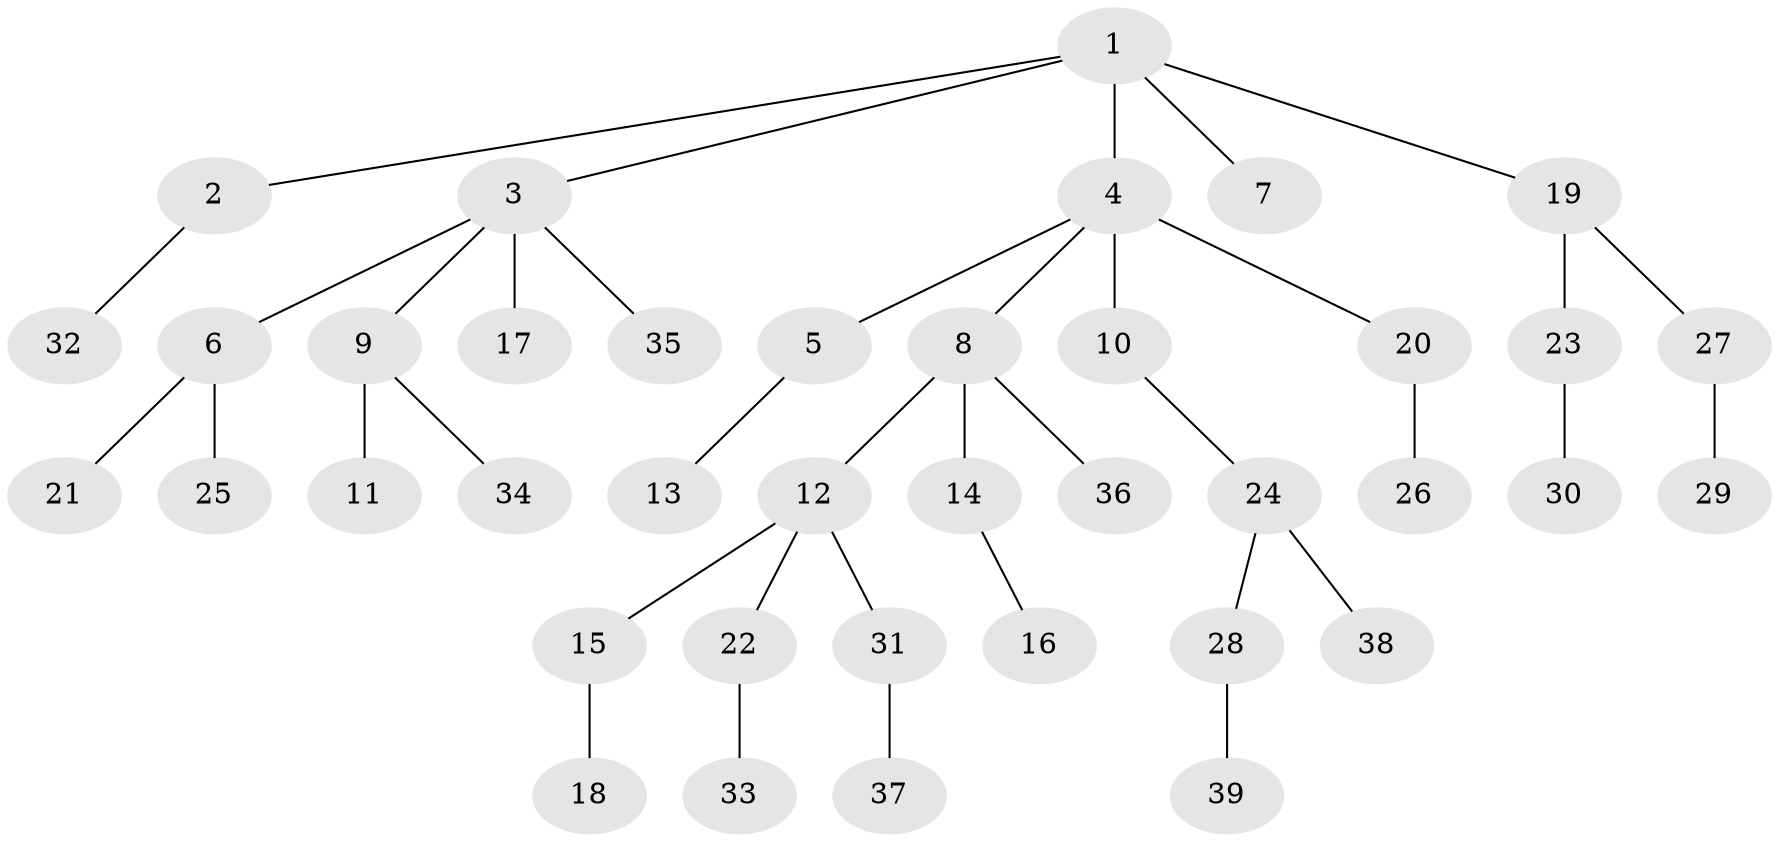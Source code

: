 // original degree distribution, {6: 0.01282051282051282, 2: 0.21794871794871795, 3: 0.1282051282051282, 4: 0.07692307692307693, 5: 0.05128205128205128, 1: 0.5128205128205128}
// Generated by graph-tools (version 1.1) at 2025/36/03/09/25 02:36:34]
// undirected, 39 vertices, 38 edges
graph export_dot {
graph [start="1"]
  node [color=gray90,style=filled];
  1;
  2;
  3;
  4;
  5;
  6;
  7;
  8;
  9;
  10;
  11;
  12;
  13;
  14;
  15;
  16;
  17;
  18;
  19;
  20;
  21;
  22;
  23;
  24;
  25;
  26;
  27;
  28;
  29;
  30;
  31;
  32;
  33;
  34;
  35;
  36;
  37;
  38;
  39;
  1 -- 2 [weight=1.0];
  1 -- 3 [weight=1.0];
  1 -- 4 [weight=1.0];
  1 -- 7 [weight=1.0];
  1 -- 19 [weight=1.0];
  2 -- 32 [weight=1.0];
  3 -- 6 [weight=1.0];
  3 -- 9 [weight=1.0];
  3 -- 17 [weight=1.0];
  3 -- 35 [weight=1.0];
  4 -- 5 [weight=1.0];
  4 -- 8 [weight=1.0];
  4 -- 10 [weight=3.0];
  4 -- 20 [weight=1.0];
  5 -- 13 [weight=1.0];
  6 -- 21 [weight=1.0];
  6 -- 25 [weight=1.0];
  8 -- 12 [weight=1.0];
  8 -- 14 [weight=1.0];
  8 -- 36 [weight=1.0];
  9 -- 11 [weight=1.0];
  9 -- 34 [weight=1.0];
  10 -- 24 [weight=1.0];
  12 -- 15 [weight=1.0];
  12 -- 22 [weight=1.0];
  12 -- 31 [weight=1.0];
  14 -- 16 [weight=1.0];
  15 -- 18 [weight=1.0];
  19 -- 23 [weight=1.0];
  19 -- 27 [weight=1.0];
  20 -- 26 [weight=2.0];
  22 -- 33 [weight=1.0];
  23 -- 30 [weight=1.0];
  24 -- 28 [weight=1.0];
  24 -- 38 [weight=1.0];
  27 -- 29 [weight=1.0];
  28 -- 39 [weight=1.0];
  31 -- 37 [weight=1.0];
}
